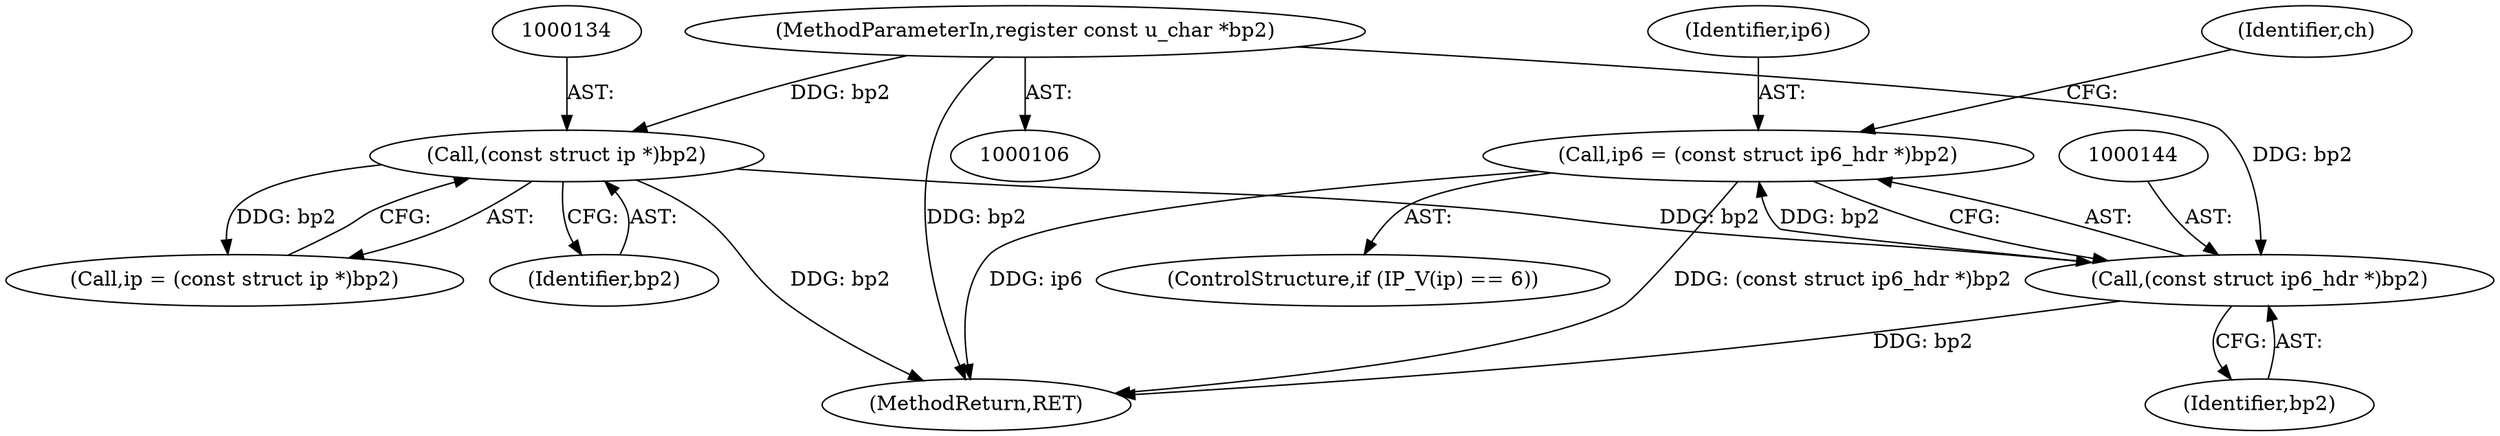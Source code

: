digraph "0_tcpdump_da6f1a677bfa4476abaeaf9b1afe1c4390f51b41@pointer" {
"1000141" [label="(Call,ip6 = (const struct ip6_hdr *)bp2)"];
"1000143" [label="(Call,(const struct ip6_hdr *)bp2)"];
"1000133" [label="(Call,(const struct ip *)bp2)"];
"1000110" [label="(MethodParameterIn,register const u_char *bp2)"];
"1000110" [label="(MethodParameterIn,register const u_char *bp2)"];
"1000131" [label="(Call,ip = (const struct ip *)bp2)"];
"1000145" [label="(Identifier,bp2)"];
"1000142" [label="(Identifier,ip6)"];
"1000136" [label="(ControlStructure,if (IP_V(ip) == 6))"];
"1000151" [label="(Identifier,ch)"];
"1000141" [label="(Call,ip6 = (const struct ip6_hdr *)bp2)"];
"1000133" [label="(Call,(const struct ip *)bp2)"];
"1000135" [label="(Identifier,bp2)"];
"1000143" [label="(Call,(const struct ip6_hdr *)bp2)"];
"1002020" [label="(MethodReturn,RET)"];
"1000141" -> "1000136"  [label="AST: "];
"1000141" -> "1000143"  [label="CFG: "];
"1000142" -> "1000141"  [label="AST: "];
"1000143" -> "1000141"  [label="AST: "];
"1000151" -> "1000141"  [label="CFG: "];
"1000141" -> "1002020"  [label="DDG: ip6"];
"1000141" -> "1002020"  [label="DDG: (const struct ip6_hdr *)bp2"];
"1000143" -> "1000141"  [label="DDG: bp2"];
"1000143" -> "1000145"  [label="CFG: "];
"1000144" -> "1000143"  [label="AST: "];
"1000145" -> "1000143"  [label="AST: "];
"1000143" -> "1002020"  [label="DDG: bp2"];
"1000133" -> "1000143"  [label="DDG: bp2"];
"1000110" -> "1000143"  [label="DDG: bp2"];
"1000133" -> "1000131"  [label="AST: "];
"1000133" -> "1000135"  [label="CFG: "];
"1000134" -> "1000133"  [label="AST: "];
"1000135" -> "1000133"  [label="AST: "];
"1000131" -> "1000133"  [label="CFG: "];
"1000133" -> "1002020"  [label="DDG: bp2"];
"1000133" -> "1000131"  [label="DDG: bp2"];
"1000110" -> "1000133"  [label="DDG: bp2"];
"1000110" -> "1000106"  [label="AST: "];
"1000110" -> "1002020"  [label="DDG: bp2"];
}
